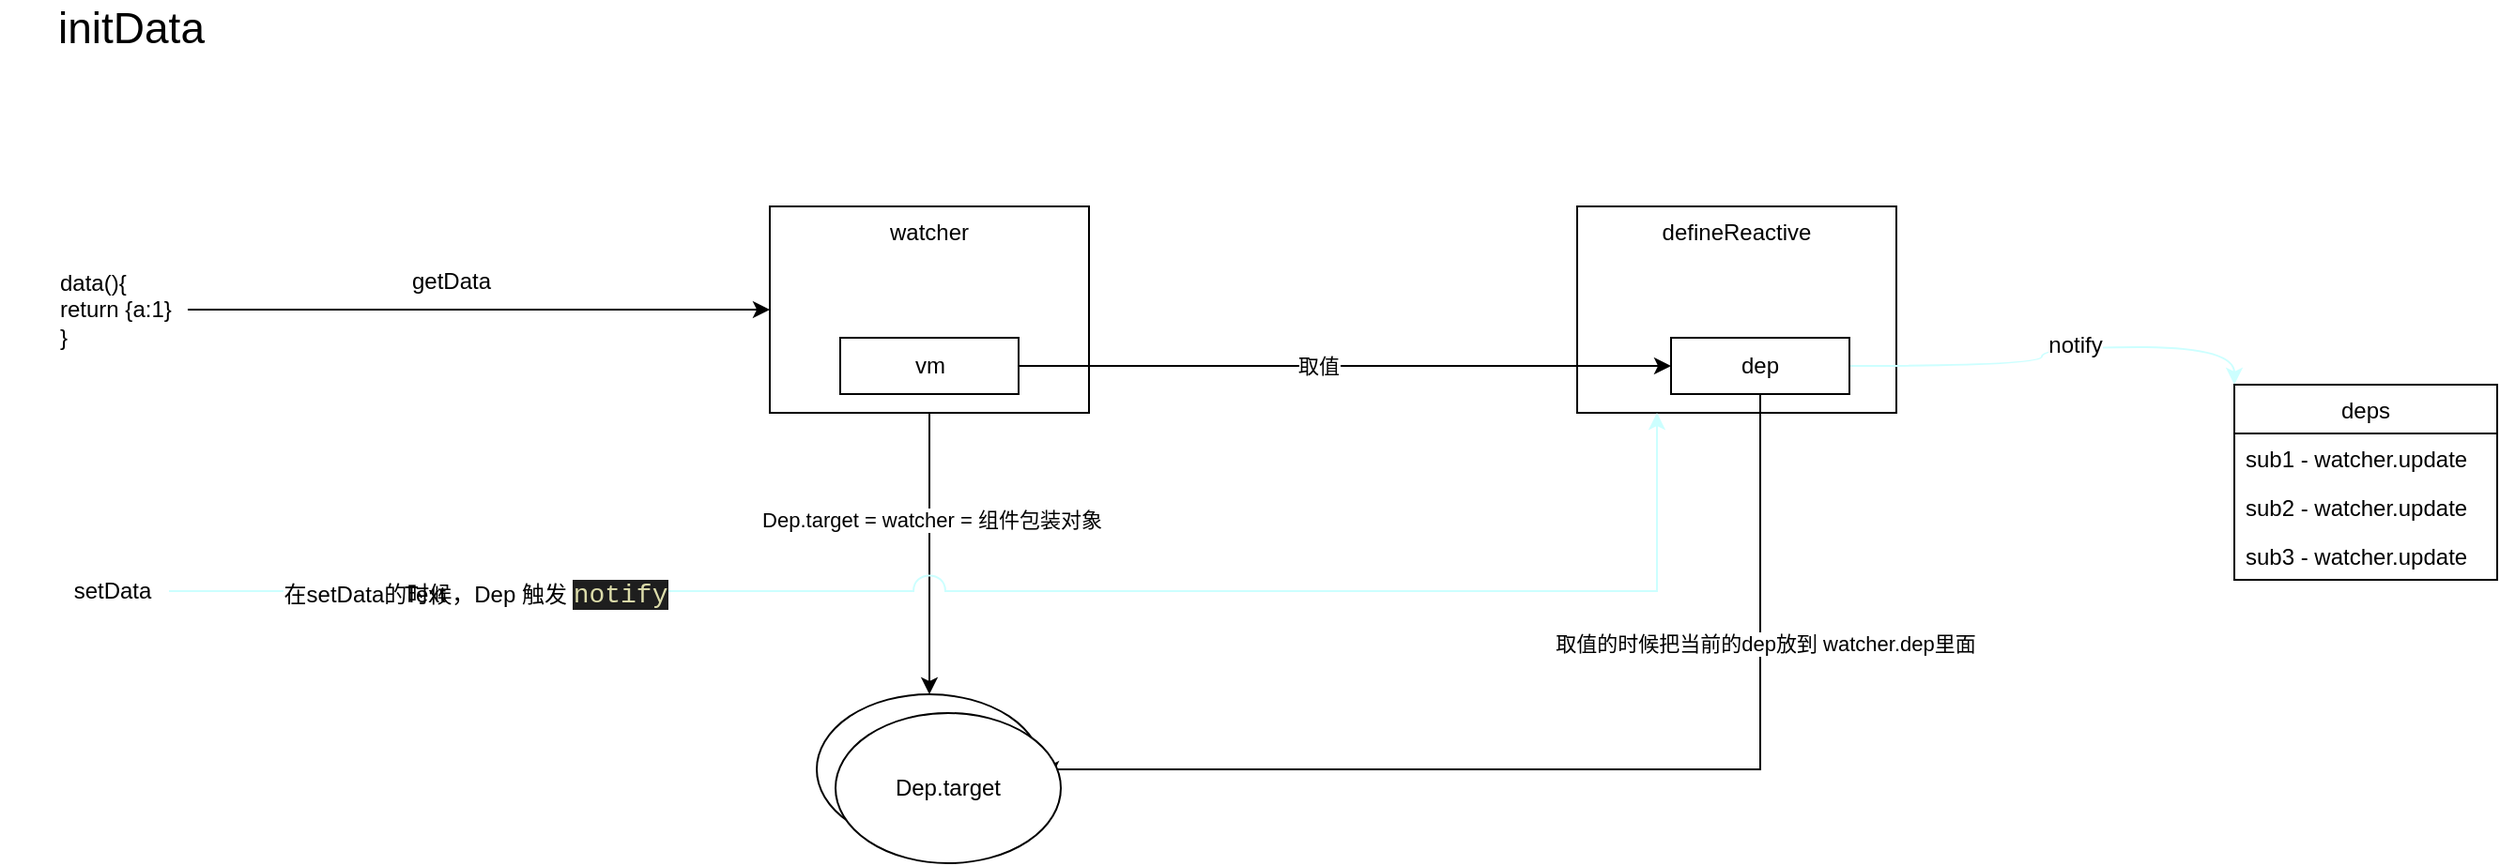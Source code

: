 <mxfile version="13.1.3">
    <diagram id="6hGFLwfOUW9BJ-s0fimq" name="Page-1">
        <mxGraphModel dx="1349" dy="430" grid="1" gridSize="10" guides="1" tooltips="1" connect="1" arrows="1" fold="1" page="0" pageScale="1" pageWidth="827" pageHeight="1169" math="0" shadow="0">
            <root>
                <mxCell id="0"/>
                <mxCell id="1" parent="0"/>
                <mxCell id="2" value="defineReactive" style="rounded=0;whiteSpace=wrap;html=1;verticalAlign=top;comic=0;" vertex="1" parent="1">
                    <mxGeometry x="510" y="245" width="170" height="110" as="geometry"/>
                </mxCell>
                <mxCell id="11" style="edgeStyle=orthogonalEdgeStyle;rounded=0;orthogonalLoop=1;jettySize=auto;html=1;exitX=0.5;exitY=1;exitDx=0;exitDy=0;entryX=1;entryY=0.5;entryDx=0;entryDy=0;comic=0;" edge="1" parent="1" source="3" target="9">
                    <mxGeometry relative="1" as="geometry"/>
                </mxCell>
                <mxCell id="12" value="取值的时候把当前的dep放到 watcher.dep里面" style="edgeLabel;html=1;align=center;verticalAlign=middle;resizable=0;points=[];" vertex="1" connectable="0" parent="11">
                    <mxGeometry x="-0.544" y="2" relative="1" as="geometry">
                        <mxPoint as="offset"/>
                    </mxGeometry>
                </mxCell>
                <mxCell id="37" value="" style="edgeStyle=orthogonalEdgeStyle;curved=1;comic=0;jumpStyle=arc;jumpSize=17;orthogonalLoop=1;jettySize=auto;html=1;shadow=0;strokeColor=#CCFFFF;fontSize=12;entryX=0;entryY=0;entryDx=0;entryDy=0;" edge="1" parent="1" source="3" target="42">
                    <mxGeometry relative="1" as="geometry">
                        <mxPoint x="780" y="330" as="targetPoint"/>
                    </mxGeometry>
                </mxCell>
                <mxCell id="47" value="notify" style="edgeLabel;html=1;align=center;verticalAlign=middle;resizable=0;points=[];fontSize=12;" vertex="1" connectable="0" parent="37">
                    <mxGeometry x="0.108" y="1" relative="1" as="geometry">
                        <mxPoint as="offset"/>
                    </mxGeometry>
                </mxCell>
                <mxCell id="3" value="dep" style="rounded=0;whiteSpace=wrap;html=1;comic=0;" vertex="1" parent="1">
                    <mxGeometry x="560" y="315" width="95" height="30" as="geometry"/>
                </mxCell>
                <mxCell id="14" style="edgeStyle=orthogonalEdgeStyle;rounded=0;orthogonalLoop=1;jettySize=auto;html=1;exitX=0.5;exitY=1;exitDx=0;exitDy=0;entryX=0.5;entryY=0;entryDx=0;entryDy=0;comic=0;jumpStyle=gap;" edge="1" parent="1" source="5" target="9">
                    <mxGeometry relative="1" as="geometry"/>
                </mxCell>
                <mxCell id="15" value="Dep.target = watcher = 组件包装对象" style="edgeLabel;html=1;align=center;verticalAlign=middle;resizable=0;points=[];" vertex="1" connectable="0" parent="14">
                    <mxGeometry x="-0.242" y="1" relative="1" as="geometry">
                        <mxPoint as="offset"/>
                    </mxGeometry>
                </mxCell>
                <mxCell id="5" value="watcher" style="rounded=0;whiteSpace=wrap;html=1;verticalAlign=top;shadow=0;comic=0;" vertex="1" parent="1">
                    <mxGeometry x="80" y="245" width="170" height="110" as="geometry"/>
                </mxCell>
                <mxCell id="16" style="edgeStyle=orthogonalEdgeStyle;rounded=0;orthogonalLoop=1;jettySize=auto;html=1;exitX=1;exitY=0.5;exitDx=0;exitDy=0;entryX=0;entryY=0.5;entryDx=0;entryDy=0;" edge="1" parent="1" source="6" target="3">
                    <mxGeometry relative="1" as="geometry"/>
                </mxCell>
                <mxCell id="17" value="取值" style="edgeLabel;html=1;align=center;verticalAlign=middle;resizable=0;points=[];" vertex="1" connectable="0" parent="16">
                    <mxGeometry x="-0.081" relative="1" as="geometry">
                        <mxPoint as="offset"/>
                    </mxGeometry>
                </mxCell>
                <mxCell id="6" value="vm" style="rounded=0;whiteSpace=wrap;html=1;shadow=0;comic=0;" vertex="1" parent="1">
                    <mxGeometry x="117.5" y="315" width="95" height="30" as="geometry"/>
                </mxCell>
                <mxCell id="9" value="Dep.target" style="ellipse;whiteSpace=wrap;html=1;shadow=0;" vertex="1" parent="1">
                    <mxGeometry x="105" y="505" width="120" height="80" as="geometry"/>
                </mxCell>
                <mxCell id="18" value="data(){&lt;br&gt;return {a:1}&lt;br&gt;}" style="rounded=0;whiteSpace=wrap;html=1;shadow=0;align=left;strokeColor=none;fillColor=none;" vertex="1" parent="1">
                    <mxGeometry x="-300" y="270" width="70" height="60" as="geometry"/>
                </mxCell>
                <mxCell id="19" value="initData" style="text;html=1;strokeColor=none;fillColor=none;align=center;verticalAlign=middle;whiteSpace=wrap;rounded=0;shadow=0;fontSize=23;" vertex="1" parent="1">
                    <mxGeometry x="-330" y="135" width="140" height="30" as="geometry"/>
                </mxCell>
                <mxCell id="23" style="edgeStyle=orthogonalEdgeStyle;rounded=0;orthogonalLoop=1;jettySize=auto;html=1;fontSize=12;entryX=0;entryY=0.5;entryDx=0;entryDy=0;comic=0;" edge="1" parent="1" source="18" target="5">
                    <mxGeometry relative="1" as="geometry">
                        <mxPoint x="-195" y="415" as="sourcePoint"/>
                        <mxPoint x="-20" y="300" as="targetPoint"/>
                    </mxGeometry>
                </mxCell>
                <mxCell id="24" value="&lt;span&gt;getData&lt;/span&gt;" style="edgeLabel;html=1;align=center;verticalAlign=middle;resizable=0;points=[];fontSize=12;" vertex="1" connectable="0" parent="23">
                    <mxGeometry x="-0.248" y="31" relative="1" as="geometry">
                        <mxPoint x="23.14" y="15.97" as="offset"/>
                    </mxGeometry>
                </mxCell>
                <mxCell id="26" style="edgeStyle=orthogonalEdgeStyle;rounded=0;orthogonalLoop=1;jettySize=auto;html=1;exitX=1;exitY=0.5;exitDx=0;exitDy=0;entryX=0.25;entryY=1;entryDx=0;entryDy=0;fontSize=12;strokeColor=#CCFFFF;shadow=0;comic=0;jumpStyle=arc;jumpSize=17;" edge="1" parent="1" source="25" target="2">
                    <mxGeometry relative="1" as="geometry"/>
                </mxCell>
                <mxCell id="27" value="在setData的时候，Dep 触发&amp;nbsp;&lt;span style=&quot;color: rgb(220 , 220 , 170) ; background-color: rgb(30 , 30 , 30) ; font-family: &amp;#34;consolas&amp;#34; , &amp;#34;courier new&amp;#34; , monospace ; font-size: 14px&quot;&gt;notify&lt;/span&gt;" style="edgeLabel;html=1;align=center;verticalAlign=middle;resizable=0;points=[];fontSize=12;" vertex="1" connectable="0" parent="26">
                    <mxGeometry x="-0.633" y="-2" relative="1" as="geometry">
                        <mxPoint as="offset"/>
                    </mxGeometry>
                </mxCell>
                <mxCell id="25" value="setData" style="text;html=1;strokeColor=none;fillColor=none;align=center;verticalAlign=middle;whiteSpace=wrap;rounded=0;shadow=0;fontSize=12;" vertex="1" parent="1">
                    <mxGeometry x="-300" y="440" width="60" height="20" as="geometry"/>
                </mxCell>
                <mxCell id="29" value="Text" style="text;html=1;align=center;verticalAlign=middle;resizable=0;points=[];autosize=1;fontSize=12;" vertex="1" parent="1">
                    <mxGeometry x="-124" y="442" width="40" height="20" as="geometry"/>
                </mxCell>
                <mxCell id="32" value="Dep.target" style="ellipse;whiteSpace=wrap;html=1;shadow=0;" vertex="1" parent="1">
                    <mxGeometry x="115" y="515" width="120" height="80" as="geometry"/>
                </mxCell>
                <mxCell id="42" value="deps" style="swimlane;fontStyle=0;childLayout=stackLayout;horizontal=1;startSize=26;fillColor=none;horizontalStack=0;resizeParent=1;resizeParentMax=0;resizeLast=0;collapsible=1;marginBottom=0;shadow=0;comic=0;fontSize=12;align=center;" vertex="1" parent="1">
                    <mxGeometry x="860" y="340" width="140" height="104" as="geometry">
                        <mxRectangle x="840" y="397" width="90" height="26" as="alternateBounds"/>
                    </mxGeometry>
                </mxCell>
                <mxCell id="43" value="sub1 - watcher.update" style="text;strokeColor=none;fillColor=none;align=left;verticalAlign=top;spacingLeft=4;spacingRight=4;overflow=hidden;rotatable=0;points=[[0,0.5],[1,0.5]];portConstraint=eastwest;" vertex="1" parent="42">
                    <mxGeometry y="26" width="140" height="26" as="geometry"/>
                </mxCell>
                <mxCell id="44" value="sub2 - watcher.update" style="text;strokeColor=none;fillColor=none;align=left;verticalAlign=top;spacingLeft=4;spacingRight=4;overflow=hidden;rotatable=0;points=[[0,0.5],[1,0.5]];portConstraint=eastwest;" vertex="1" parent="42">
                    <mxGeometry y="52" width="140" height="26" as="geometry"/>
                </mxCell>
                <mxCell id="45" value="sub3 - watcher.update" style="text;strokeColor=none;fillColor=none;align=left;verticalAlign=top;spacingLeft=4;spacingRight=4;overflow=hidden;rotatable=0;points=[[0,0.5],[1,0.5]];portConstraint=eastwest;" vertex="1" parent="42">
                    <mxGeometry y="78" width="140" height="26" as="geometry"/>
                </mxCell>
            </root>
        </mxGraphModel>
    </diagram>
</mxfile>

